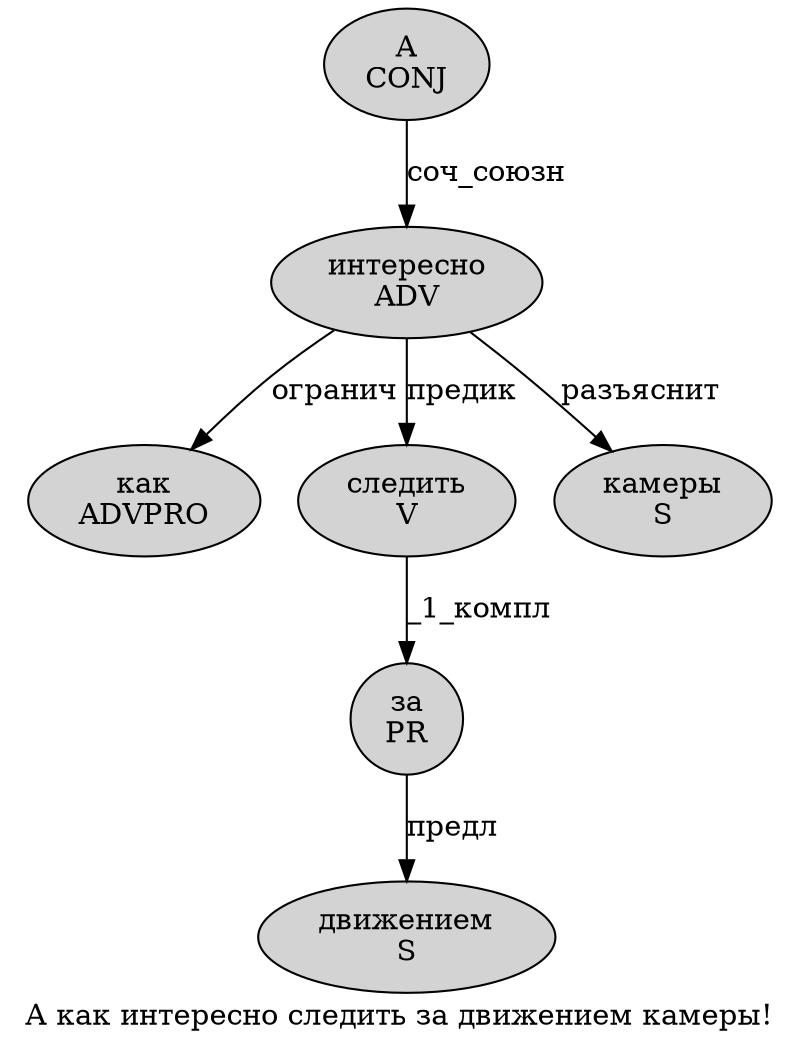 digraph SENTENCE_2158 {
	graph [label="А как интересно следить за движением камеры!"]
	node [style=filled]
		0 [label="А
CONJ" color="" fillcolor=lightgray penwidth=1 shape=ellipse]
		1 [label="как
ADVPRO" color="" fillcolor=lightgray penwidth=1 shape=ellipse]
		2 [label="интересно
ADV" color="" fillcolor=lightgray penwidth=1 shape=ellipse]
		3 [label="следить
V" color="" fillcolor=lightgray penwidth=1 shape=ellipse]
		4 [label="за
PR" color="" fillcolor=lightgray penwidth=1 shape=ellipse]
		5 [label="движением
S" color="" fillcolor=lightgray penwidth=1 shape=ellipse]
		6 [label="камеры
S" color="" fillcolor=lightgray penwidth=1 shape=ellipse]
			2 -> 1 [label="огранич"]
			2 -> 3 [label="предик"]
			2 -> 6 [label="разъяснит"]
			3 -> 4 [label="_1_компл"]
			4 -> 5 [label="предл"]
			0 -> 2 [label="соч_союзн"]
}